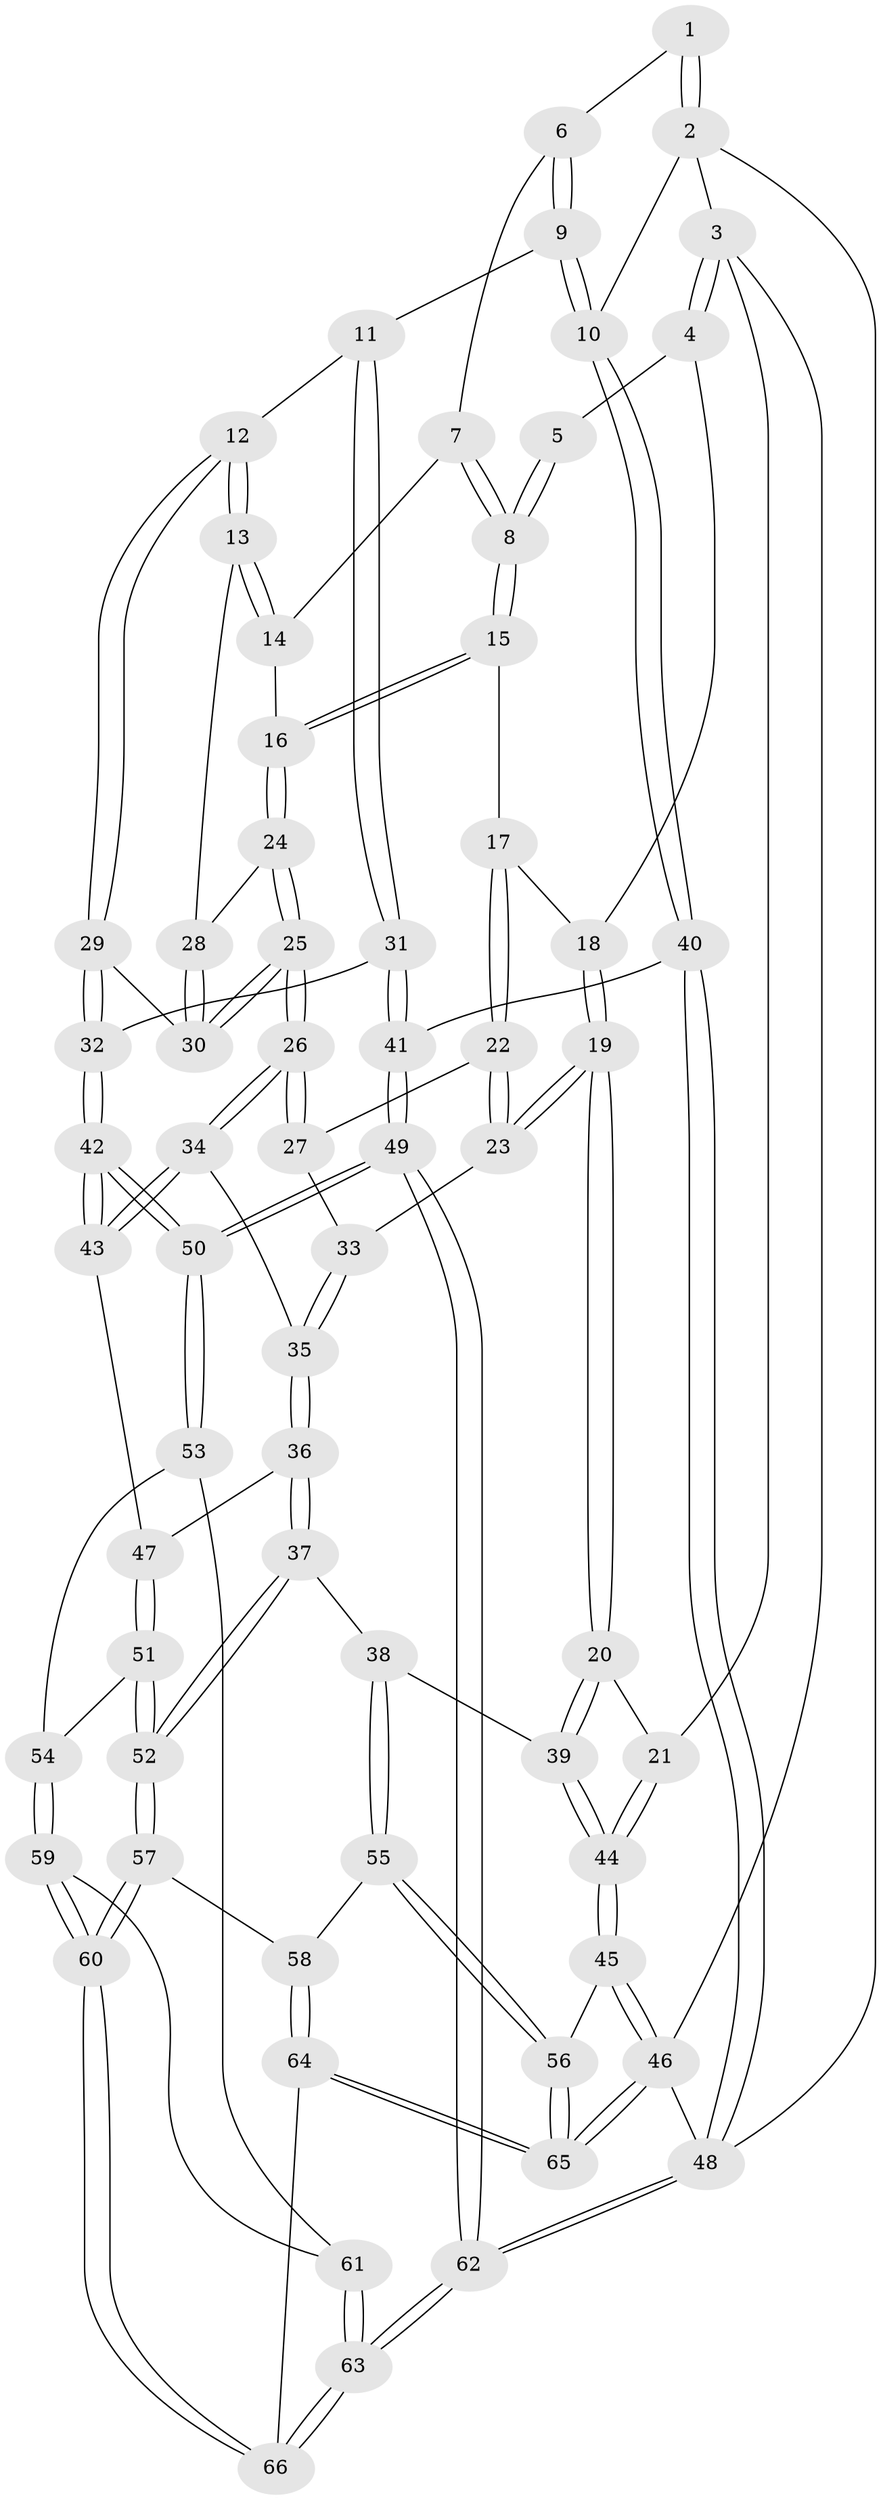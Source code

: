 // Generated by graph-tools (version 1.1) at 2025/01/03/09/25 05:01:17]
// undirected, 66 vertices, 162 edges
graph export_dot {
graph [start="1"]
  node [color=gray90,style=filled];
  1 [pos="+0.688713098372846+0"];
  2 [pos="+1+0"];
  3 [pos="+0+0"];
  4 [pos="+0+0"];
  5 [pos="+0.5720600064389342+0"];
  6 [pos="+0.7444561257969824+0.17002123492172955"];
  7 [pos="+0.7412915410221342+0.17619529703439143"];
  8 [pos="+0.4916232174127213+0.21343204371126273"];
  9 [pos="+1+0.1963915044740239"];
  10 [pos="+1+0.19225415605605115"];
  11 [pos="+0.9430840411117393+0.3558035584106961"];
  12 [pos="+0.9414780408272556+0.35615607495633433"];
  13 [pos="+0.7809107344479501+0.3716004585745933"];
  14 [pos="+0.7411554998348482+0.18122466576294965"];
  15 [pos="+0.46297166231332637+0.2643471594415557"];
  16 [pos="+0.5772041675338966+0.34467884711912916"];
  17 [pos="+0.44211420843669436+0.2702352140765237"];
  18 [pos="+0.0980791927779919+0.040002487739950805"];
  19 [pos="+0.1543257976939269+0.475488168720988"];
  20 [pos="+0.15374264599507376+0.4761482760953878"];
  21 [pos="+0+0.474617203332057"];
  22 [pos="+0.4170411548418905+0.3083200800463105"];
  23 [pos="+0.31571003540371384+0.4324386675957043"];
  24 [pos="+0.6432241292393439+0.4081414586598731"];
  25 [pos="+0.5916000894139911+0.5993862982094874"];
  26 [pos="+0.590467876609328+0.6013983660088154"];
  27 [pos="+0.4962659564781256+0.5062290872723765"];
  28 [pos="+0.7564033465917929+0.3872106560532778"];
  29 [pos="+0.8274315809465659+0.5751581579251002"];
  30 [pos="+0.8049469016955283+0.5573646744454945"];
  31 [pos="+0.906608185296788+0.6573989187704474"];
  32 [pos="+0.888948679127001+0.6593480213383703"];
  33 [pos="+0.31982253543906397+0.43771189793288123"];
  34 [pos="+0.5899870798052518+0.6028493895737023"];
  35 [pos="+0.3933291395829553+0.5579161495136998"];
  36 [pos="+0.33532420420040093+0.7028929599657093"];
  37 [pos="+0.29098207489647854+0.7305499132707237"];
  38 [pos="+0.21511475447633915+0.7132367203443832"];
  39 [pos="+0.17877226696650492+0.6642948425965178"];
  40 [pos="+1+0.6851818932295912"];
  41 [pos="+0.9510257261774597+0.6662252807682114"];
  42 [pos="+0.7816045077566303+0.7463156663757493"];
  43 [pos="+0.5901489205216912+0.6054513973772228"];
  44 [pos="+0+0.7787520435879709"];
  45 [pos="+0+0.8044361438747866"];
  46 [pos="+0+1"];
  47 [pos="+0.536942529638772+0.6913582894677998"];
  48 [pos="+1+1"];
  49 [pos="+0.8948538950333315+0.9996394461603236"];
  50 [pos="+0.7701782860333002+0.8343393168190352"];
  51 [pos="+0.5381451474201729+0.8150541164076779"];
  52 [pos="+0.3554536741541452+0.8372769033625906"];
  53 [pos="+0.6705502426662129+0.8620343975027294"];
  54 [pos="+0.5387835329787277+0.8160592075719287"];
  55 [pos="+0.13590682894492276+0.8756886247699737"];
  56 [pos="+0.08463217936618078+0.8997413809974524"];
  57 [pos="+0.35310164124150817+0.8663093290649426"];
  58 [pos="+0.19899421671755244+0.9238256230700054"];
  59 [pos="+0.48701790864385747+1"];
  60 [pos="+0.42081959688500997+1"];
  61 [pos="+0.6549564036986636+0.9058745298474598"];
  62 [pos="+1+1"];
  63 [pos="+0.6823623904760373+1"];
  64 [pos="+0.382652929935484+1"];
  65 [pos="+0.07286516620257949+1"];
  66 [pos="+0.41708012789945315+1"];
  1 -- 2;
  1 -- 2;
  1 -- 6;
  2 -- 3;
  2 -- 10;
  2 -- 48;
  3 -- 4;
  3 -- 4;
  3 -- 21;
  3 -- 46;
  4 -- 5;
  4 -- 18;
  5 -- 8;
  5 -- 8;
  6 -- 7;
  6 -- 9;
  6 -- 9;
  7 -- 8;
  7 -- 8;
  7 -- 14;
  8 -- 15;
  8 -- 15;
  9 -- 10;
  9 -- 10;
  9 -- 11;
  10 -- 40;
  10 -- 40;
  11 -- 12;
  11 -- 31;
  11 -- 31;
  12 -- 13;
  12 -- 13;
  12 -- 29;
  12 -- 29;
  13 -- 14;
  13 -- 14;
  13 -- 28;
  14 -- 16;
  15 -- 16;
  15 -- 16;
  15 -- 17;
  16 -- 24;
  16 -- 24;
  17 -- 18;
  17 -- 22;
  17 -- 22;
  18 -- 19;
  18 -- 19;
  19 -- 20;
  19 -- 20;
  19 -- 23;
  19 -- 23;
  20 -- 21;
  20 -- 39;
  20 -- 39;
  21 -- 44;
  21 -- 44;
  22 -- 23;
  22 -- 23;
  22 -- 27;
  23 -- 33;
  24 -- 25;
  24 -- 25;
  24 -- 28;
  25 -- 26;
  25 -- 26;
  25 -- 30;
  25 -- 30;
  26 -- 27;
  26 -- 27;
  26 -- 34;
  26 -- 34;
  27 -- 33;
  28 -- 30;
  28 -- 30;
  29 -- 30;
  29 -- 32;
  29 -- 32;
  31 -- 32;
  31 -- 41;
  31 -- 41;
  32 -- 42;
  32 -- 42;
  33 -- 35;
  33 -- 35;
  34 -- 35;
  34 -- 43;
  34 -- 43;
  35 -- 36;
  35 -- 36;
  36 -- 37;
  36 -- 37;
  36 -- 47;
  37 -- 38;
  37 -- 52;
  37 -- 52;
  38 -- 39;
  38 -- 55;
  38 -- 55;
  39 -- 44;
  39 -- 44;
  40 -- 41;
  40 -- 48;
  40 -- 48;
  41 -- 49;
  41 -- 49;
  42 -- 43;
  42 -- 43;
  42 -- 50;
  42 -- 50;
  43 -- 47;
  44 -- 45;
  44 -- 45;
  45 -- 46;
  45 -- 46;
  45 -- 56;
  46 -- 65;
  46 -- 65;
  46 -- 48;
  47 -- 51;
  47 -- 51;
  48 -- 62;
  48 -- 62;
  49 -- 50;
  49 -- 50;
  49 -- 62;
  49 -- 62;
  50 -- 53;
  50 -- 53;
  51 -- 52;
  51 -- 52;
  51 -- 54;
  52 -- 57;
  52 -- 57;
  53 -- 54;
  53 -- 61;
  54 -- 59;
  54 -- 59;
  55 -- 56;
  55 -- 56;
  55 -- 58;
  56 -- 65;
  56 -- 65;
  57 -- 58;
  57 -- 60;
  57 -- 60;
  58 -- 64;
  58 -- 64;
  59 -- 60;
  59 -- 60;
  59 -- 61;
  60 -- 66;
  60 -- 66;
  61 -- 63;
  61 -- 63;
  62 -- 63;
  62 -- 63;
  63 -- 66;
  63 -- 66;
  64 -- 65;
  64 -- 65;
  64 -- 66;
}
